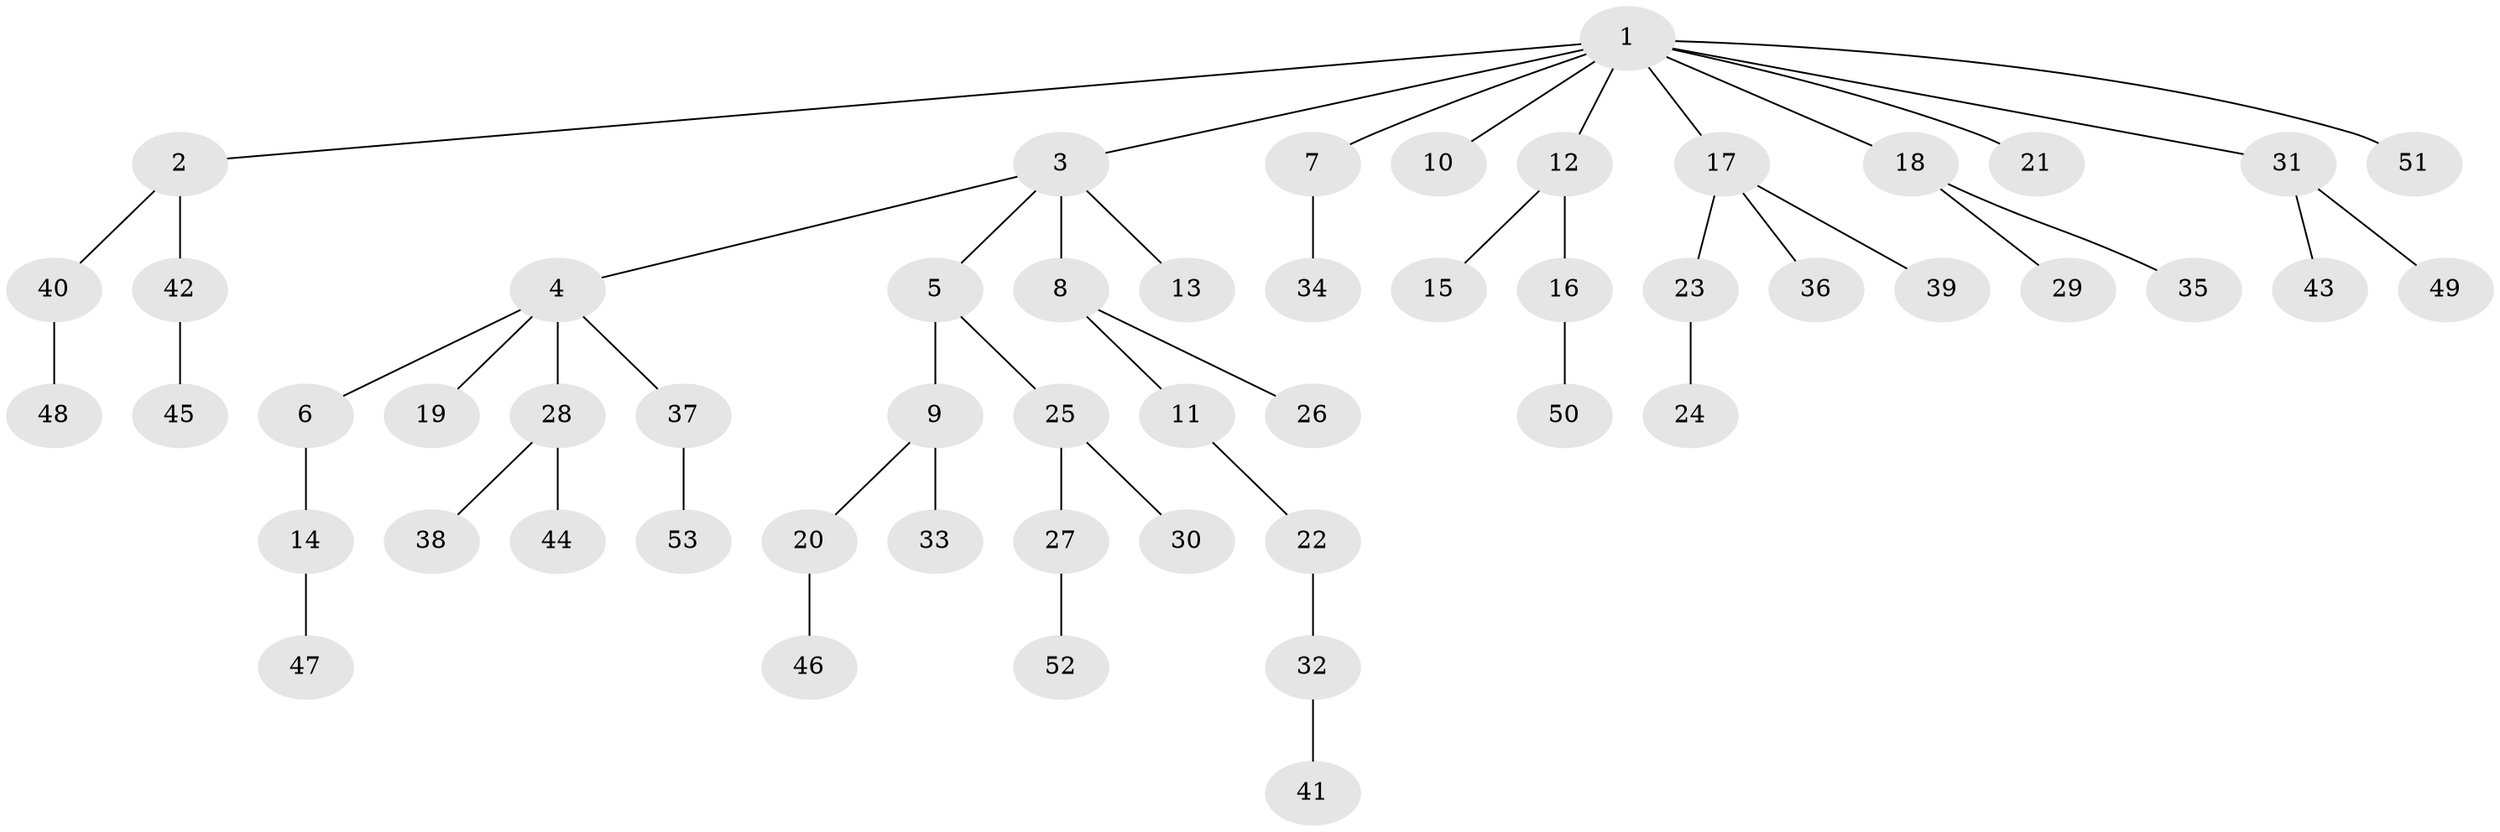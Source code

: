 // original degree distribution, {11: 0.009900990099009901, 4: 0.0297029702970297, 6: 0.0297029702970297, 5: 0.0297029702970297, 3: 0.1188118811881188, 1: 0.49504950495049505, 2: 0.2871287128712871}
// Generated by graph-tools (version 1.1) at 2025/51/03/04/25 22:51:53]
// undirected, 53 vertices, 52 edges
graph export_dot {
  node [color=gray90,style=filled];
  1;
  2;
  3;
  4;
  5;
  6;
  7;
  8;
  9;
  10;
  11;
  12;
  13;
  14;
  15;
  16;
  17;
  18;
  19;
  20;
  21;
  22;
  23;
  24;
  25;
  26;
  27;
  28;
  29;
  30;
  31;
  32;
  33;
  34;
  35;
  36;
  37;
  38;
  39;
  40;
  41;
  42;
  43;
  44;
  45;
  46;
  47;
  48;
  49;
  50;
  51;
  52;
  53;
  1 -- 2 [weight=1.0];
  1 -- 3 [weight=1.0];
  1 -- 7 [weight=1.0];
  1 -- 10 [weight=1.0];
  1 -- 12 [weight=1.0];
  1 -- 17 [weight=1.0];
  1 -- 18 [weight=1.0];
  1 -- 21 [weight=1.0];
  1 -- 31 [weight=1.0];
  1 -- 51 [weight=1.0];
  2 -- 40 [weight=1.0];
  2 -- 42 [weight=1.0];
  3 -- 4 [weight=1.0];
  3 -- 5 [weight=1.0];
  3 -- 8 [weight=1.0];
  3 -- 13 [weight=1.0];
  4 -- 6 [weight=1.0];
  4 -- 19 [weight=1.0];
  4 -- 28 [weight=1.0];
  4 -- 37 [weight=1.0];
  5 -- 9 [weight=2.0];
  5 -- 25 [weight=1.0];
  6 -- 14 [weight=1.0];
  7 -- 34 [weight=1.0];
  8 -- 11 [weight=1.0];
  8 -- 26 [weight=1.0];
  9 -- 20 [weight=1.0];
  9 -- 33 [weight=1.0];
  11 -- 22 [weight=1.0];
  12 -- 15 [weight=1.0];
  12 -- 16 [weight=1.0];
  14 -- 47 [weight=1.0];
  16 -- 50 [weight=1.0];
  17 -- 23 [weight=1.0];
  17 -- 36 [weight=1.0];
  17 -- 39 [weight=1.0];
  18 -- 29 [weight=1.0];
  18 -- 35 [weight=1.0];
  20 -- 46 [weight=1.0];
  22 -- 32 [weight=1.0];
  23 -- 24 [weight=4.0];
  25 -- 27 [weight=2.0];
  25 -- 30 [weight=1.0];
  27 -- 52 [weight=1.0];
  28 -- 38 [weight=1.0];
  28 -- 44 [weight=1.0];
  31 -- 43 [weight=1.0];
  31 -- 49 [weight=1.0];
  32 -- 41 [weight=1.0];
  37 -- 53 [weight=1.0];
  40 -- 48 [weight=1.0];
  42 -- 45 [weight=1.0];
}
